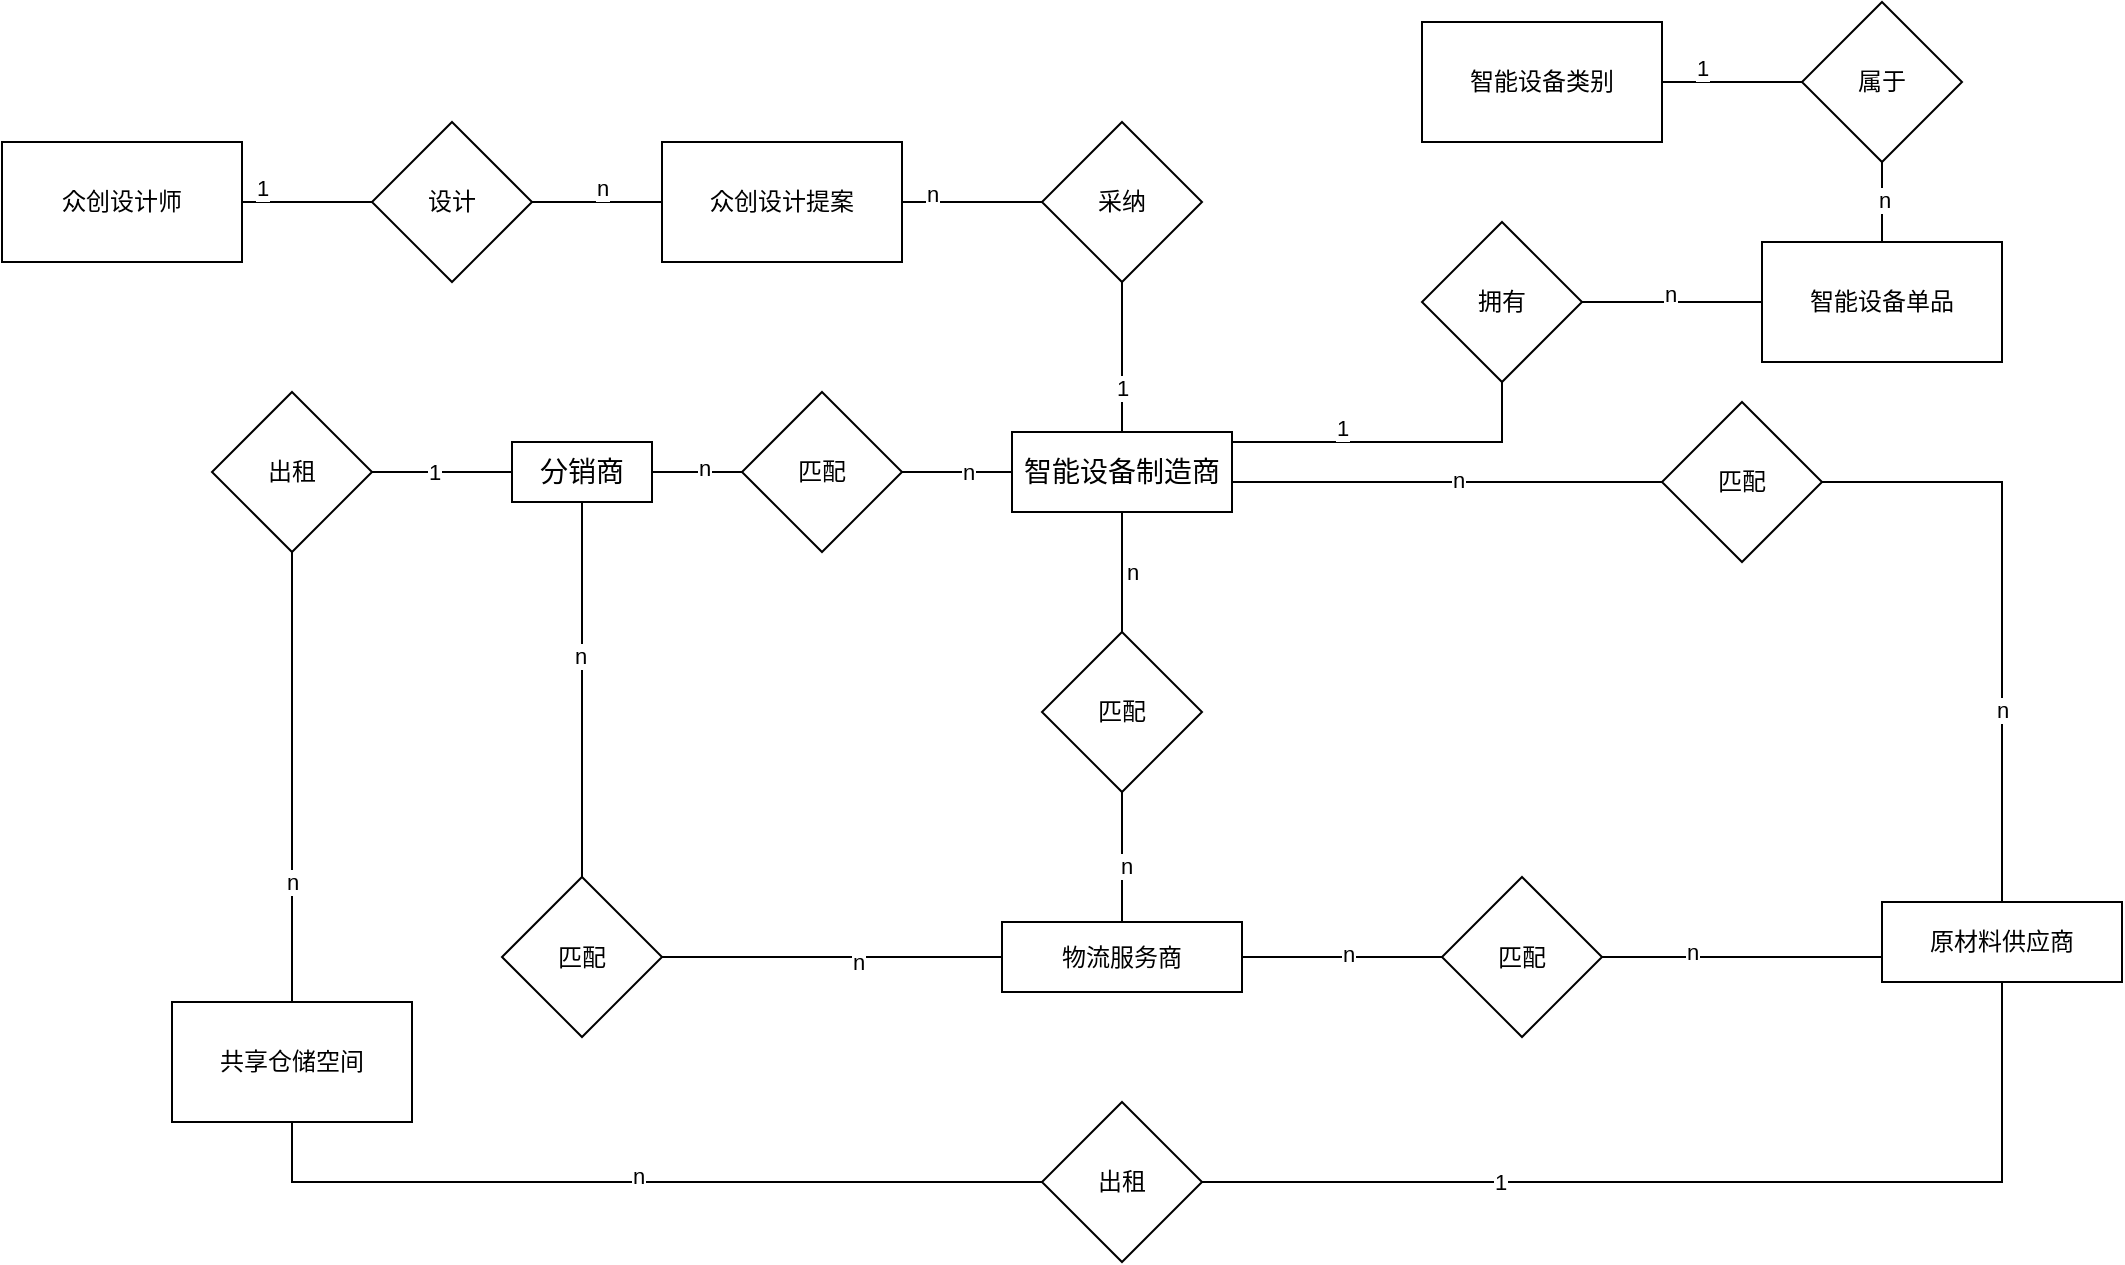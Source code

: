 <mxfile version="27.0.8">
  <diagram name="第 1 页" id="NLyDy_c4ILQTAn3C1P5e">
    <mxGraphModel dx="2137" dy="1934" grid="0" gridSize="10" guides="1" tooltips="1" connect="1" arrows="1" fold="1" page="1" pageScale="1" pageWidth="827" pageHeight="1169" background="none" math="0" shadow="0">
      <root>
        <mxCell id="0" />
        <mxCell id="1" parent="0" />
        <mxCell id="mh6quc94ODAn92hJInXg-6" value="" style="edgeStyle=orthogonalEdgeStyle;rounded=0;orthogonalLoop=1;jettySize=auto;html=1;endArrow=none;startFill=0;exitX=1;exitY=0.75;exitDx=0;exitDy=0;" parent="1" source="mh6quc94ODAn92hJInXg-1" target="mh6quc94ODAn92hJInXg-5" edge="1">
          <mxGeometry relative="1" as="geometry">
            <Array as="points">
              <mxPoint x="345" y="100" />
            </Array>
          </mxGeometry>
        </mxCell>
        <mxCell id="sdf00-66SoyahVtRLazB-9" value="n" style="edgeLabel;html=1;align=center;verticalAlign=middle;resizable=0;points=[];fontFamily=Helvetica;fontSize=11;fontColor=default;labelBackgroundColor=default;" vertex="1" connectable="0" parent="mh6quc94ODAn92hJInXg-6">
          <mxGeometry x="0.07" y="1" relative="1" as="geometry">
            <mxPoint as="offset" />
          </mxGeometry>
        </mxCell>
        <mxCell id="mh6quc94ODAn92hJInXg-9" value="" style="edgeStyle=orthogonalEdgeStyle;shape=connector;rounded=0;orthogonalLoop=1;jettySize=auto;html=1;strokeColor=default;align=center;verticalAlign=middle;fontFamily=Helvetica;fontSize=11;fontColor=default;labelBackgroundColor=default;startFill=0;endArrow=none;" parent="1" source="mh6quc94ODAn92hJInXg-1" target="mh6quc94ODAn92hJInXg-8" edge="1">
          <mxGeometry relative="1" as="geometry" />
        </mxCell>
        <mxCell id="sdf00-66SoyahVtRLazB-22" value="n" style="edgeLabel;html=1;align=center;verticalAlign=middle;resizable=0;points=[];fontFamily=Helvetica;fontSize=11;fontColor=default;labelBackgroundColor=default;" vertex="1" connectable="0" parent="mh6quc94ODAn92hJInXg-9">
          <mxGeometry x="-0.151" relative="1" as="geometry">
            <mxPoint x="1" as="offset" />
          </mxGeometry>
        </mxCell>
        <mxCell id="mh6quc94ODAn92hJInXg-18" value="" style="edgeStyle=orthogonalEdgeStyle;shape=connector;rounded=0;orthogonalLoop=1;jettySize=auto;html=1;strokeColor=default;align=center;verticalAlign=middle;fontFamily=Helvetica;fontSize=11;fontColor=default;labelBackgroundColor=default;startFill=0;endArrow=none;" parent="1" source="mh6quc94ODAn92hJInXg-1" target="mh6quc94ODAn92hJInXg-17" edge="1">
          <mxGeometry relative="1" as="geometry" />
        </mxCell>
        <mxCell id="sdf00-66SoyahVtRLazB-11" value="n" style="edgeLabel;html=1;align=center;verticalAlign=middle;resizable=0;points=[];fontFamily=Helvetica;fontSize=11;fontColor=default;labelBackgroundColor=default;" vertex="1" connectable="0" parent="mh6quc94ODAn92hJInXg-18">
          <mxGeometry x="-0.022" y="5" relative="1" as="geometry">
            <mxPoint as="offset" />
          </mxGeometry>
        </mxCell>
        <mxCell id="mh6quc94ODAn92hJInXg-22" value="" style="edgeStyle=orthogonalEdgeStyle;shape=connector;rounded=0;orthogonalLoop=1;jettySize=auto;html=1;strokeColor=default;align=center;verticalAlign=middle;fontFamily=Helvetica;fontSize=11;fontColor=default;labelBackgroundColor=default;startFill=0;endArrow=none;" parent="1" source="mh6quc94ODAn92hJInXg-1" target="mh6quc94ODAn92hJInXg-21" edge="1">
          <mxGeometry relative="1" as="geometry" />
        </mxCell>
        <mxCell id="mh6quc94ODAn92hJInXg-30" value="" style="edgeStyle=orthogonalEdgeStyle;shape=connector;rounded=0;orthogonalLoop=1;jettySize=auto;html=1;strokeColor=default;align=center;verticalAlign=middle;fontFamily=Helvetica;fontSize=11;fontColor=default;labelBackgroundColor=default;startFill=0;endArrow=none;" parent="1" source="mh6quc94ODAn92hJInXg-1" target="mh6quc94ODAn92hJInXg-29" edge="1">
          <mxGeometry relative="1" as="geometry">
            <Array as="points">
              <mxPoint x="480" y="80" />
            </Array>
          </mxGeometry>
        </mxCell>
        <mxCell id="mh6quc94ODAn92hJInXg-1" value="&lt;font style=&quot;font-size: 14px;&quot;&gt;智能设备制造商&lt;/font&gt;" style="html=1;dashed=0;whiteSpace=wrap;" parent="1" vertex="1">
          <mxGeometry x="235" y="75" width="110" height="40" as="geometry" />
        </mxCell>
        <mxCell id="mh6quc94ODAn92hJInXg-14" value="" style="edgeStyle=orthogonalEdgeStyle;shape=connector;rounded=0;orthogonalLoop=1;jettySize=auto;html=1;strokeColor=default;align=center;verticalAlign=middle;fontFamily=Helvetica;fontSize=11;fontColor=default;labelBackgroundColor=default;startFill=0;endArrow=none;" parent="1" source="mh6quc94ODAn92hJInXg-5" target="mh6quc94ODAn92hJInXg-13" edge="1">
          <mxGeometry relative="1" as="geometry" />
        </mxCell>
        <mxCell id="sdf00-66SoyahVtRLazB-10" value="n" style="edgeLabel;html=1;align=center;verticalAlign=middle;resizable=0;points=[];fontFamily=Helvetica;fontSize=11;fontColor=default;labelBackgroundColor=default;" vertex="1" connectable="0" parent="mh6quc94ODAn92hJInXg-14">
          <mxGeometry x="0.357" relative="1" as="geometry">
            <mxPoint as="offset" />
          </mxGeometry>
        </mxCell>
        <mxCell id="mh6quc94ODAn92hJInXg-5" value="匹配" style="rhombus;whiteSpace=wrap;html=1;dashed=0;" parent="1" vertex="1">
          <mxGeometry x="560" y="60" width="80" height="80" as="geometry" />
        </mxCell>
        <mxCell id="mh6quc94ODAn92hJInXg-12" value="" style="edgeStyle=orthogonalEdgeStyle;shape=connector;rounded=0;orthogonalLoop=1;jettySize=auto;html=1;strokeColor=default;align=center;verticalAlign=middle;fontFamily=Helvetica;fontSize=11;fontColor=default;labelBackgroundColor=default;startFill=0;endArrow=none;" parent="1" source="mh6quc94ODAn92hJInXg-8" target="mh6quc94ODAn92hJInXg-11" edge="1">
          <mxGeometry relative="1" as="geometry" />
        </mxCell>
        <mxCell id="sdf00-66SoyahVtRLazB-23" value="n" style="edgeLabel;html=1;align=center;verticalAlign=middle;resizable=0;points=[];fontFamily=Helvetica;fontSize=11;fontColor=default;labelBackgroundColor=default;" vertex="1" connectable="0" parent="mh6quc94ODAn92hJInXg-12">
          <mxGeometry x="-0.156" y="-2" relative="1" as="geometry">
            <mxPoint as="offset" />
          </mxGeometry>
        </mxCell>
        <mxCell id="mh6quc94ODAn92hJInXg-8" value="匹配" style="rhombus;whiteSpace=wrap;html=1;dashed=0;" parent="1" vertex="1">
          <mxGeometry x="100" y="55" width="80" height="80" as="geometry" />
        </mxCell>
        <mxCell id="mh6quc94ODAn92hJInXg-40" value="" style="edgeStyle=orthogonalEdgeStyle;shape=connector;rounded=0;orthogonalLoop=1;jettySize=auto;html=1;strokeColor=default;align=center;verticalAlign=middle;fontFamily=Helvetica;fontSize=11;fontColor=default;labelBackgroundColor=default;startFill=0;endArrow=none;" parent="1" source="mh6quc94ODAn92hJInXg-11" target="mh6quc94ODAn92hJInXg-39" edge="1">
          <mxGeometry relative="1" as="geometry" />
        </mxCell>
        <mxCell id="sdf00-66SoyahVtRLazB-14" value="n" style="edgeLabel;html=1;align=center;verticalAlign=middle;resizable=0;points=[];fontFamily=Helvetica;fontSize=11;fontColor=default;labelBackgroundColor=default;" vertex="1" connectable="0" parent="mh6quc94ODAn92hJInXg-40">
          <mxGeometry x="-0.186" y="-1" relative="1" as="geometry">
            <mxPoint as="offset" />
          </mxGeometry>
        </mxCell>
        <mxCell id="mh6quc94ODAn92hJInXg-45" value="" style="edgeStyle=orthogonalEdgeStyle;shape=connector;rounded=0;orthogonalLoop=1;jettySize=auto;html=1;strokeColor=default;align=center;verticalAlign=middle;fontFamily=Helvetica;fontSize=11;fontColor=default;labelBackgroundColor=default;startFill=0;endArrow=none;" parent="1" source="mh6quc94ODAn92hJInXg-11" target="mh6quc94ODAn92hJInXg-44" edge="1">
          <mxGeometry relative="1" as="geometry" />
        </mxCell>
        <mxCell id="sdf00-66SoyahVtRLazB-15" value="1" style="edgeLabel;html=1;align=center;verticalAlign=middle;resizable=0;points=[];fontFamily=Helvetica;fontSize=11;fontColor=default;labelBackgroundColor=default;" vertex="1" connectable="0" parent="mh6quc94ODAn92hJInXg-45">
          <mxGeometry x="0.116" relative="1" as="geometry">
            <mxPoint as="offset" />
          </mxGeometry>
        </mxCell>
        <mxCell id="mh6quc94ODAn92hJInXg-11" value="&lt;font style=&quot;font-size: 14px;&quot;&gt;分销商&lt;/font&gt;" style="whiteSpace=wrap;html=1;dashed=0;" parent="1" vertex="1">
          <mxGeometry x="-15" y="80" width="70" height="30" as="geometry" />
        </mxCell>
        <mxCell id="mh6quc94ODAn92hJInXg-13" value="原材料供应商" style="whiteSpace=wrap;html=1;dashed=0;" parent="1" vertex="1">
          <mxGeometry x="670" y="310" width="120" height="40" as="geometry" />
        </mxCell>
        <mxCell id="mh6quc94ODAn92hJInXg-20" value="" style="edgeStyle=orthogonalEdgeStyle;shape=connector;rounded=0;orthogonalLoop=1;jettySize=auto;html=1;strokeColor=default;align=center;verticalAlign=middle;fontFamily=Helvetica;fontSize=11;fontColor=default;labelBackgroundColor=default;startFill=0;endArrow=none;" parent="1" source="mh6quc94ODAn92hJInXg-17" target="mh6quc94ODAn92hJInXg-19" edge="1">
          <mxGeometry relative="1" as="geometry" />
        </mxCell>
        <mxCell id="sdf00-66SoyahVtRLazB-12" value="n" style="edgeLabel;html=1;align=center;verticalAlign=middle;resizable=0;points=[];fontFamily=Helvetica;fontSize=11;fontColor=default;labelBackgroundColor=default;" vertex="1" connectable="0" parent="mh6quc94ODAn92hJInXg-20">
          <mxGeometry x="0.118" y="2" relative="1" as="geometry">
            <mxPoint as="offset" />
          </mxGeometry>
        </mxCell>
        <mxCell id="mh6quc94ODAn92hJInXg-17" value="匹配" style="rhombus;whiteSpace=wrap;html=1;dashed=0;" parent="1" vertex="1">
          <mxGeometry x="250" y="175" width="80" height="80" as="geometry" />
        </mxCell>
        <mxCell id="mh6quc94ODAn92hJInXg-38" value="" style="edgeStyle=orthogonalEdgeStyle;shape=connector;rounded=0;orthogonalLoop=1;jettySize=auto;html=1;strokeColor=default;align=center;verticalAlign=middle;fontFamily=Helvetica;fontSize=11;fontColor=default;labelBackgroundColor=default;startFill=0;endArrow=none;" parent="1" source="mh6quc94ODAn92hJInXg-19" target="mh6quc94ODAn92hJInXg-37" edge="1">
          <mxGeometry relative="1" as="geometry" />
        </mxCell>
        <mxCell id="sdf00-66SoyahVtRLazB-19" value="n" style="edgeLabel;html=1;align=center;verticalAlign=middle;resizable=0;points=[];fontFamily=Helvetica;fontSize=11;fontColor=default;labelBackgroundColor=default;" vertex="1" connectable="0" parent="mh6quc94ODAn92hJInXg-38">
          <mxGeometry x="0.047" y="2" relative="1" as="geometry">
            <mxPoint as="offset" />
          </mxGeometry>
        </mxCell>
        <mxCell id="mh6quc94ODAn92hJInXg-19" value="物流服务商" style="whiteSpace=wrap;html=1;dashed=0;" parent="1" vertex="1">
          <mxGeometry x="230" y="320" width="120" height="35" as="geometry" />
        </mxCell>
        <mxCell id="mh6quc94ODAn92hJInXg-24" value="" style="edgeStyle=orthogonalEdgeStyle;shape=connector;rounded=0;orthogonalLoop=1;jettySize=auto;html=1;strokeColor=default;align=center;verticalAlign=middle;fontFamily=Helvetica;fontSize=11;fontColor=default;labelBackgroundColor=default;startFill=0;endArrow=none;" parent="1" source="mh6quc94ODAn92hJInXg-21" target="mh6quc94ODAn92hJInXg-23" edge="1">
          <mxGeometry relative="1" as="geometry" />
        </mxCell>
        <mxCell id="sdf00-66SoyahVtRLazB-4" value="n" style="edgeLabel;html=1;align=center;verticalAlign=middle;resizable=0;points=[];fontFamily=Helvetica;fontSize=11;fontColor=default;labelBackgroundColor=default;" vertex="1" connectable="0" parent="mh6quc94ODAn92hJInXg-24">
          <mxGeometry x="0.581" y="-4" relative="1" as="geometry">
            <mxPoint as="offset" />
          </mxGeometry>
        </mxCell>
        <mxCell id="mh6quc94ODAn92hJInXg-21" value="采纳" style="rhombus;whiteSpace=wrap;html=1;dashed=0;" parent="1" vertex="1">
          <mxGeometry x="250" y="-80" width="80" height="80" as="geometry" />
        </mxCell>
        <mxCell id="mh6quc94ODAn92hJInXg-26" value="" style="edgeStyle=orthogonalEdgeStyle;shape=connector;rounded=0;orthogonalLoop=1;jettySize=auto;html=1;strokeColor=default;align=center;verticalAlign=middle;fontFamily=Helvetica;fontSize=11;fontColor=default;labelBackgroundColor=default;startFill=0;endArrow=none;" parent="1" source="mh6quc94ODAn92hJInXg-23" target="mh6quc94ODAn92hJInXg-25" edge="1">
          <mxGeometry relative="1" as="geometry" />
        </mxCell>
        <mxCell id="mh6quc94ODAn92hJInXg-23" value="众创设计提案" style="whiteSpace=wrap;html=1;dashed=0;" parent="1" vertex="1">
          <mxGeometry x="60" y="-70" width="120" height="60" as="geometry" />
        </mxCell>
        <mxCell id="mh6quc94ODAn92hJInXg-28" value="" style="edgeStyle=orthogonalEdgeStyle;shape=connector;rounded=0;orthogonalLoop=1;jettySize=auto;html=1;strokeColor=default;align=center;verticalAlign=middle;fontFamily=Helvetica;fontSize=11;fontColor=default;labelBackgroundColor=default;startFill=0;endArrow=none;" parent="1" source="mh6quc94ODAn92hJInXg-25" target="mh6quc94ODAn92hJInXg-27" edge="1">
          <mxGeometry relative="1" as="geometry" />
        </mxCell>
        <mxCell id="mh6quc94ODAn92hJInXg-25" value="设计" style="rhombus;whiteSpace=wrap;html=1;dashed=0;" parent="1" vertex="1">
          <mxGeometry x="-85" y="-80" width="80" height="80" as="geometry" />
        </mxCell>
        <mxCell id="mh6quc94ODAn92hJInXg-27" value="众创设计师" style="whiteSpace=wrap;html=1;dashed=0;" parent="1" vertex="1">
          <mxGeometry x="-270" y="-70" width="120" height="60" as="geometry" />
        </mxCell>
        <mxCell id="mh6quc94ODAn92hJInXg-32" value="" style="edgeStyle=orthogonalEdgeStyle;shape=connector;rounded=0;orthogonalLoop=1;jettySize=auto;html=1;strokeColor=default;align=center;verticalAlign=middle;fontFamily=Helvetica;fontSize=11;fontColor=default;labelBackgroundColor=default;startFill=0;endArrow=none;" parent="1" source="mh6quc94ODAn92hJInXg-29" target="mh6quc94ODAn92hJInXg-31" edge="1">
          <mxGeometry relative="1" as="geometry" />
        </mxCell>
        <mxCell id="sdf00-66SoyahVtRLazB-6" value="n" style="edgeLabel;html=1;align=center;verticalAlign=middle;resizable=0;points=[];fontFamily=Helvetica;fontSize=11;fontColor=default;labelBackgroundColor=default;" vertex="1" connectable="0" parent="mh6quc94ODAn92hJInXg-32">
          <mxGeometry x="-0.03" y="4" relative="1" as="geometry">
            <mxPoint as="offset" />
          </mxGeometry>
        </mxCell>
        <mxCell id="mh6quc94ODAn92hJInXg-29" value="拥有" style="rhombus;whiteSpace=wrap;html=1;dashed=0;" parent="1" vertex="1">
          <mxGeometry x="440" y="-30" width="80" height="80" as="geometry" />
        </mxCell>
        <mxCell id="mh6quc94ODAn92hJInXg-34" value="" style="edgeStyle=orthogonalEdgeStyle;shape=connector;rounded=0;orthogonalLoop=1;jettySize=auto;html=1;strokeColor=default;align=center;verticalAlign=middle;fontFamily=Helvetica;fontSize=11;fontColor=default;labelBackgroundColor=default;startFill=0;endArrow=none;" parent="1" source="mh6quc94ODAn92hJInXg-31" target="mh6quc94ODAn92hJInXg-33" edge="1">
          <mxGeometry relative="1" as="geometry" />
        </mxCell>
        <mxCell id="sdf00-66SoyahVtRLazB-8" value="n" style="edgeLabel;html=1;align=center;verticalAlign=middle;resizable=0;points=[];fontFamily=Helvetica;fontSize=11;fontColor=default;labelBackgroundColor=default;" vertex="1" connectable="0" parent="mh6quc94ODAn92hJInXg-34">
          <mxGeometry x="0.083" y="-1" relative="1" as="geometry">
            <mxPoint as="offset" />
          </mxGeometry>
        </mxCell>
        <mxCell id="mh6quc94ODAn92hJInXg-31" value="智能设备单品" style="whiteSpace=wrap;html=1;dashed=0;" parent="1" vertex="1">
          <mxGeometry x="610" y="-20" width="120" height="60" as="geometry" />
        </mxCell>
        <mxCell id="mh6quc94ODAn92hJInXg-36" value="" style="edgeStyle=orthogonalEdgeStyle;shape=connector;rounded=0;orthogonalLoop=1;jettySize=auto;html=1;strokeColor=default;align=center;verticalAlign=middle;fontFamily=Helvetica;fontSize=11;fontColor=default;labelBackgroundColor=default;startFill=0;endArrow=none;" parent="1" source="mh6quc94ODAn92hJInXg-33" target="mh6quc94ODAn92hJInXg-35" edge="1">
          <mxGeometry relative="1" as="geometry" />
        </mxCell>
        <mxCell id="mh6quc94ODAn92hJInXg-33" value="属于" style="rhombus;whiteSpace=wrap;html=1;dashed=0;" parent="1" vertex="1">
          <mxGeometry x="630" y="-140" width="80" height="80" as="geometry" />
        </mxCell>
        <mxCell id="mh6quc94ODAn92hJInXg-35" value="智能设备类别" style="whiteSpace=wrap;html=1;dashed=0;" parent="1" vertex="1">
          <mxGeometry x="440" y="-130" width="120" height="60" as="geometry" />
        </mxCell>
        <mxCell id="mh6quc94ODAn92hJInXg-42" style="edgeStyle=orthogonalEdgeStyle;shape=connector;rounded=0;orthogonalLoop=1;jettySize=auto;html=1;exitX=1;exitY=0.5;exitDx=0;exitDy=0;entryX=0;entryY=0.5;entryDx=0;entryDy=0;strokeColor=default;align=center;verticalAlign=middle;fontFamily=Helvetica;fontSize=11;fontColor=default;labelBackgroundColor=default;startFill=0;endArrow=none;" parent="1" source="mh6quc94ODAn92hJInXg-37" target="mh6quc94ODAn92hJInXg-13" edge="1">
          <mxGeometry relative="1" as="geometry">
            <Array as="points">
              <mxPoint x="670" y="338" />
            </Array>
          </mxGeometry>
        </mxCell>
        <mxCell id="sdf00-66SoyahVtRLazB-18" value="n" style="edgeLabel;html=1;align=center;verticalAlign=middle;resizable=0;points=[];fontFamily=Helvetica;fontSize=11;fontColor=default;labelBackgroundColor=default;" vertex="1" connectable="0" parent="mh6quc94ODAn92hJInXg-42">
          <mxGeometry x="-0.399" y="3" relative="1" as="geometry">
            <mxPoint as="offset" />
          </mxGeometry>
        </mxCell>
        <mxCell id="mh6quc94ODAn92hJInXg-37" value="匹配" style="rhombus;whiteSpace=wrap;html=1;dashed=0;" parent="1" vertex="1">
          <mxGeometry x="450" y="297.5" width="80" height="80" as="geometry" />
        </mxCell>
        <mxCell id="mh6quc94ODAn92hJInXg-41" style="edgeStyle=orthogonalEdgeStyle;shape=connector;rounded=0;orthogonalLoop=1;jettySize=auto;html=1;entryX=0;entryY=0.5;entryDx=0;entryDy=0;strokeColor=default;align=center;verticalAlign=middle;fontFamily=Helvetica;fontSize=11;fontColor=default;labelBackgroundColor=default;startFill=0;endArrow=none;exitX=1;exitY=0.5;exitDx=0;exitDy=0;" parent="1" source="mh6quc94ODAn92hJInXg-39" target="mh6quc94ODAn92hJInXg-19" edge="1">
          <mxGeometry relative="1" as="geometry" />
        </mxCell>
        <mxCell id="sdf00-66SoyahVtRLazB-13" value="n" style="edgeLabel;html=1;align=center;verticalAlign=middle;resizable=0;points=[];fontFamily=Helvetica;fontSize=11;fontColor=default;labelBackgroundColor=default;" vertex="1" connectable="0" parent="mh6quc94ODAn92hJInXg-41">
          <mxGeometry x="0.145" y="-2" relative="1" as="geometry">
            <mxPoint as="offset" />
          </mxGeometry>
        </mxCell>
        <mxCell id="mh6quc94ODAn92hJInXg-39" value="匹配" style="rhombus;whiteSpace=wrap;html=1;dashed=0;" parent="1" vertex="1">
          <mxGeometry x="-20" y="297.5" width="80" height="80" as="geometry" />
        </mxCell>
        <mxCell id="mh6quc94ODAn92hJInXg-47" value="" style="edgeStyle=orthogonalEdgeStyle;shape=connector;rounded=0;orthogonalLoop=1;jettySize=auto;html=1;strokeColor=default;align=center;verticalAlign=middle;fontFamily=Helvetica;fontSize=11;fontColor=default;labelBackgroundColor=default;startFill=0;endArrow=none;" parent="1" source="mh6quc94ODAn92hJInXg-44" target="mh6quc94ODAn92hJInXg-46" edge="1">
          <mxGeometry relative="1" as="geometry">
            <Array as="points">
              <mxPoint x="-125" y="450" />
              <mxPoint x="-125" y="450" />
            </Array>
          </mxGeometry>
        </mxCell>
        <mxCell id="sdf00-66SoyahVtRLazB-16" value="n" style="edgeLabel;html=1;align=center;verticalAlign=middle;resizable=0;points=[];fontFamily=Helvetica;fontSize=11;fontColor=default;labelBackgroundColor=default;" vertex="1" connectable="0" parent="mh6quc94ODAn92hJInXg-47">
          <mxGeometry x="-0.047" relative="1" as="geometry">
            <mxPoint as="offset" />
          </mxGeometry>
        </mxCell>
        <mxCell id="mh6quc94ODAn92hJInXg-44" value="出租" style="rhombus;whiteSpace=wrap;html=1;dashed=0;" parent="1" vertex="1">
          <mxGeometry x="-165" y="55" width="80" height="80" as="geometry" />
        </mxCell>
        <mxCell id="mh6quc94ODAn92hJInXg-55" value="" style="edgeStyle=orthogonalEdgeStyle;shape=connector;rounded=0;orthogonalLoop=1;jettySize=auto;html=1;strokeColor=default;align=center;verticalAlign=middle;fontFamily=Helvetica;fontSize=11;fontColor=default;labelBackgroundColor=default;startFill=0;endArrow=none;exitX=0.5;exitY=1;exitDx=0;exitDy=0;entryX=0;entryY=0.5;entryDx=0;entryDy=0;" parent="1" source="mh6quc94ODAn92hJInXg-46" target="mh6quc94ODAn92hJInXg-54" edge="1">
          <mxGeometry relative="1" as="geometry" />
        </mxCell>
        <mxCell id="sdf00-66SoyahVtRLazB-21" value="n" style="edgeLabel;html=1;align=center;verticalAlign=middle;resizable=0;points=[];fontFamily=Helvetica;fontSize=11;fontColor=default;labelBackgroundColor=default;" vertex="1" connectable="0" parent="mh6quc94ODAn92hJInXg-55">
          <mxGeometry x="0.001" y="3" relative="1" as="geometry">
            <mxPoint as="offset" />
          </mxGeometry>
        </mxCell>
        <mxCell id="mh6quc94ODAn92hJInXg-46" value="共享仓储空间" style="whiteSpace=wrap;html=1;dashed=0;" parent="1" vertex="1">
          <mxGeometry x="-185" y="360" width="120" height="60" as="geometry" />
        </mxCell>
        <mxCell id="mh6quc94ODAn92hJInXg-56" style="edgeStyle=orthogonalEdgeStyle;shape=connector;rounded=0;orthogonalLoop=1;jettySize=auto;html=1;entryX=0.5;entryY=1;entryDx=0;entryDy=0;strokeColor=default;align=center;verticalAlign=middle;fontFamily=Helvetica;fontSize=11;fontColor=default;labelBackgroundColor=default;startFill=0;endArrow=none;" parent="1" source="mh6quc94ODAn92hJInXg-54" target="mh6quc94ODAn92hJInXg-13" edge="1">
          <mxGeometry relative="1" as="geometry" />
        </mxCell>
        <mxCell id="sdf00-66SoyahVtRLazB-20" value="1" style="edgeLabel;html=1;align=center;verticalAlign=middle;resizable=0;points=[];fontFamily=Helvetica;fontSize=11;fontColor=default;labelBackgroundColor=default;" vertex="1" connectable="0" parent="mh6quc94ODAn92hJInXg-56">
          <mxGeometry x="-0.407" relative="1" as="geometry">
            <mxPoint as="offset" />
          </mxGeometry>
        </mxCell>
        <mxCell id="mh6quc94ODAn92hJInXg-54" value="出租" style="rhombus;whiteSpace=wrap;html=1;dashed=0;" parent="1" vertex="1">
          <mxGeometry x="250" y="410" width="80" height="80" as="geometry" />
        </mxCell>
        <mxCell id="sdf00-66SoyahVtRLazB-1" value="1" style="text;html=1;align=center;verticalAlign=middle;resizable=0;points=[];autosize=1;strokeColor=none;fillColor=none;fontFamily=Helvetica;fontSize=11;fontColor=default;labelBackgroundColor=default;" vertex="1" parent="1">
          <mxGeometry x="-155" y="-62" width="30" height="30" as="geometry" />
        </mxCell>
        <mxCell id="sdf00-66SoyahVtRLazB-2" value="n" style="text;html=1;align=center;verticalAlign=middle;resizable=0;points=[];autosize=1;strokeColor=none;fillColor=none;fontFamily=Helvetica;fontSize=11;fontColor=default;labelBackgroundColor=default;" vertex="1" parent="1">
          <mxGeometry x="15" y="-62" width="30" height="30" as="geometry" />
        </mxCell>
        <mxCell id="sdf00-66SoyahVtRLazB-3" value="1" style="text;html=1;align=center;verticalAlign=middle;resizable=0;points=[];autosize=1;strokeColor=none;fillColor=none;fontFamily=Helvetica;fontSize=11;fontColor=default;labelBackgroundColor=default;" vertex="1" parent="1">
          <mxGeometry x="275" y="38" width="30" height="30" as="geometry" />
        </mxCell>
        <mxCell id="sdf00-66SoyahVtRLazB-5" value="1" style="text;html=1;align=center;verticalAlign=middle;resizable=0;points=[];autosize=1;strokeColor=none;fillColor=none;fontFamily=Helvetica;fontSize=11;fontColor=default;labelBackgroundColor=default;" vertex="1" parent="1">
          <mxGeometry x="385" y="58" width="30" height="30" as="geometry" />
        </mxCell>
        <mxCell id="sdf00-66SoyahVtRLazB-7" value="1" style="text;html=1;align=center;verticalAlign=middle;resizable=0;points=[];autosize=1;strokeColor=none;fillColor=none;fontFamily=Helvetica;fontSize=11;fontColor=default;labelBackgroundColor=default;" vertex="1" parent="1">
          <mxGeometry x="565" y="-122" width="30" height="30" as="geometry" />
        </mxCell>
      </root>
    </mxGraphModel>
  </diagram>
</mxfile>
